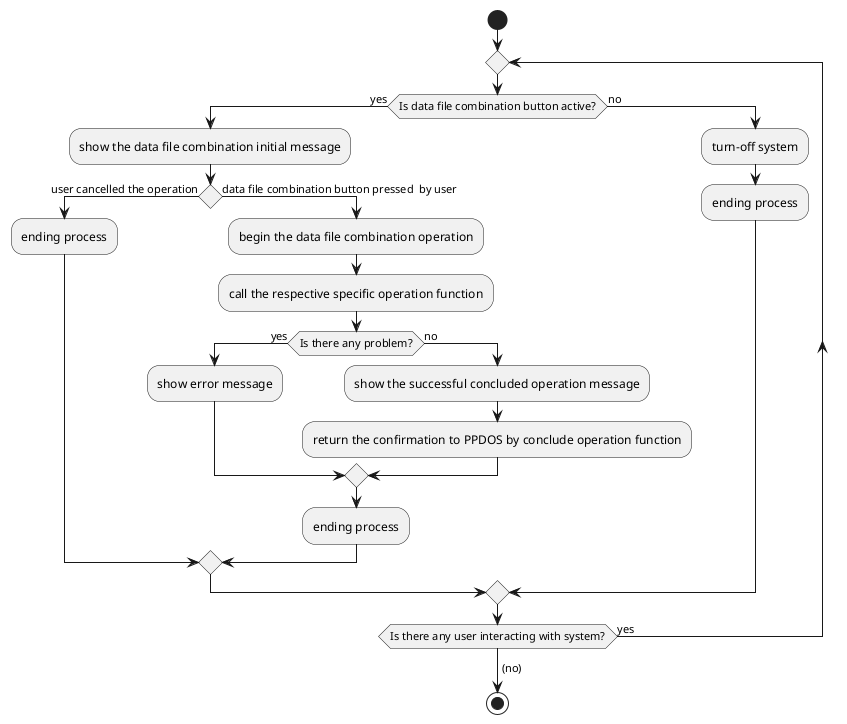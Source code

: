 @startuml
start
repeat
if (Is data file combination button active?) then (yes)
    :show the data file combination initial message;
    if () then (user cancelled the operation)
        :ending process;
    else (data file combination button pressed  by user)
        :begin the data file combination operation;
        :call the respective specific operation function;
        if (Is there any problem?) then (yes)
            :show error message;
        else (no)
            :show the successful concluded operation message;
            :return the confirmation to PPDOS by conclude operation function;
        endif
        :ending process;
    endif
else (no)
    :turn-off system;
    :ending process;
endif
repeat while(Is there any user interacting with system?) is (yes)
->(no);
stop
@enduml